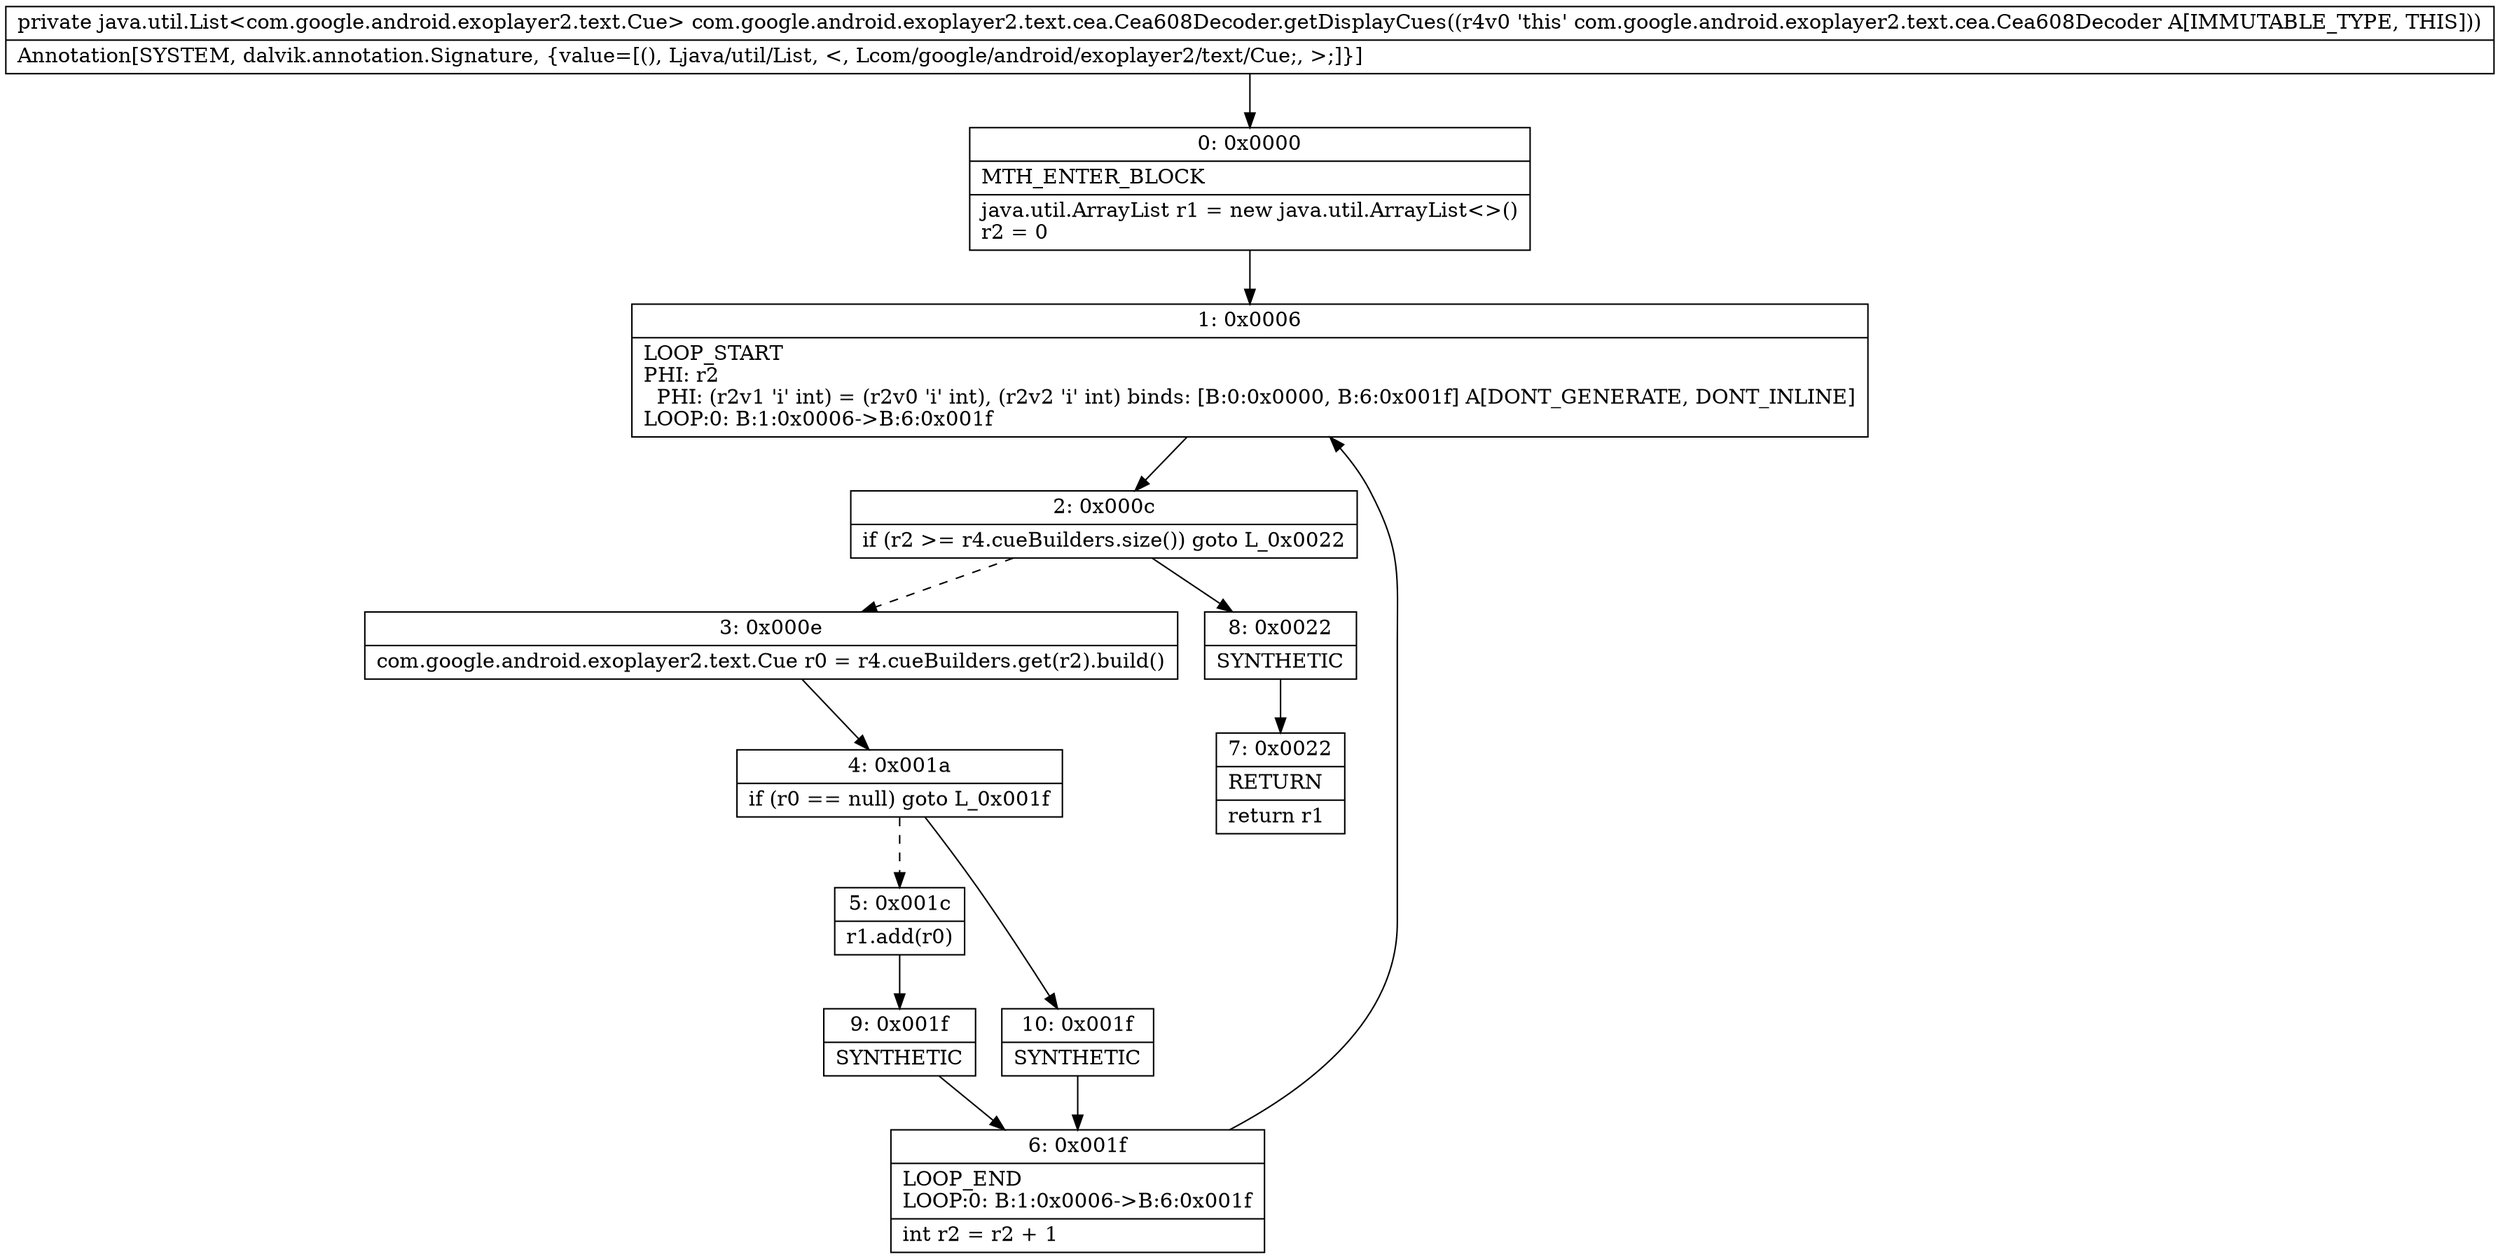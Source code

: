 digraph "CFG forcom.google.android.exoplayer2.text.cea.Cea608Decoder.getDisplayCues()Ljava\/util\/List;" {
Node_0 [shape=record,label="{0\:\ 0x0000|MTH_ENTER_BLOCK\l|java.util.ArrayList r1 = new java.util.ArrayList\<\>()\lr2 = 0\l}"];
Node_1 [shape=record,label="{1\:\ 0x0006|LOOP_START\lPHI: r2 \l  PHI: (r2v1 'i' int) = (r2v0 'i' int), (r2v2 'i' int) binds: [B:0:0x0000, B:6:0x001f] A[DONT_GENERATE, DONT_INLINE]\lLOOP:0: B:1:0x0006\-\>B:6:0x001f\l}"];
Node_2 [shape=record,label="{2\:\ 0x000c|if (r2 \>= r4.cueBuilders.size()) goto L_0x0022\l}"];
Node_3 [shape=record,label="{3\:\ 0x000e|com.google.android.exoplayer2.text.Cue r0 = r4.cueBuilders.get(r2).build()\l}"];
Node_4 [shape=record,label="{4\:\ 0x001a|if (r0 == null) goto L_0x001f\l}"];
Node_5 [shape=record,label="{5\:\ 0x001c|r1.add(r0)\l}"];
Node_6 [shape=record,label="{6\:\ 0x001f|LOOP_END\lLOOP:0: B:1:0x0006\-\>B:6:0x001f\l|int r2 = r2 + 1\l}"];
Node_7 [shape=record,label="{7\:\ 0x0022|RETURN\l|return r1\l}"];
Node_8 [shape=record,label="{8\:\ 0x0022|SYNTHETIC\l}"];
Node_9 [shape=record,label="{9\:\ 0x001f|SYNTHETIC\l}"];
Node_10 [shape=record,label="{10\:\ 0x001f|SYNTHETIC\l}"];
MethodNode[shape=record,label="{private java.util.List\<com.google.android.exoplayer2.text.Cue\> com.google.android.exoplayer2.text.cea.Cea608Decoder.getDisplayCues((r4v0 'this' com.google.android.exoplayer2.text.cea.Cea608Decoder A[IMMUTABLE_TYPE, THIS]))  | Annotation[SYSTEM, dalvik.annotation.Signature, \{value=[(), Ljava\/util\/List, \<, Lcom\/google\/android\/exoplayer2\/text\/Cue;, \>;]\}]\l}"];
MethodNode -> Node_0;
Node_0 -> Node_1;
Node_1 -> Node_2;
Node_2 -> Node_3[style=dashed];
Node_2 -> Node_8;
Node_3 -> Node_4;
Node_4 -> Node_5[style=dashed];
Node_4 -> Node_10;
Node_5 -> Node_9;
Node_6 -> Node_1;
Node_8 -> Node_7;
Node_9 -> Node_6;
Node_10 -> Node_6;
}

